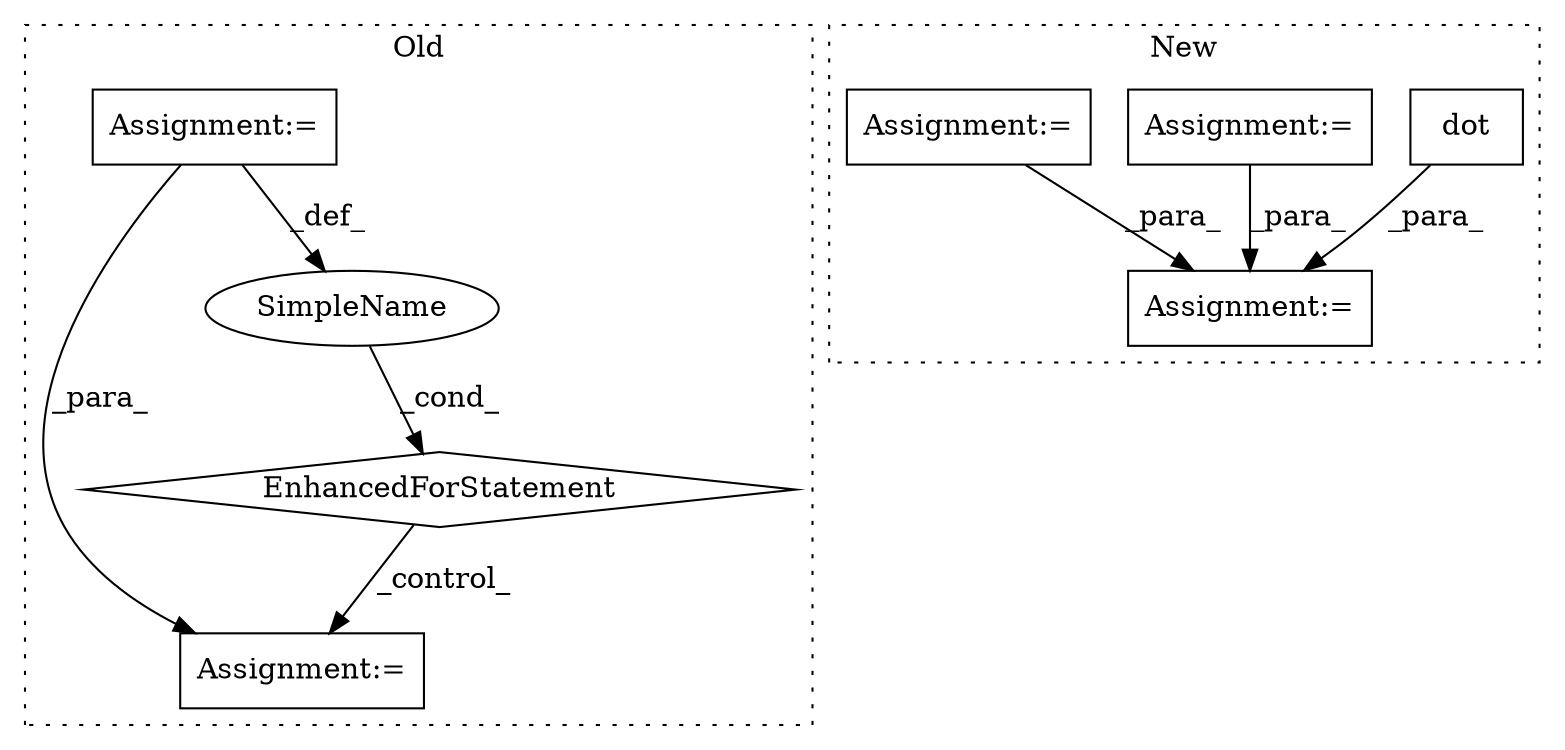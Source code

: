 digraph G {
subgraph cluster0 {
1 [label="EnhancedForStatement" a="70" s="3693,3780" l="57,2" shape="diamond"];
3 [label="Assignment:=" a="7" s="3693,3780" l="57,2" shape="box"];
4 [label="Assignment:=" a="7" s="3823" l="1" shape="box"];
5 [label="SimpleName" a="42" s="3754" l="5" shape="ellipse"];
label = "Old";
style="dotted";
}
subgraph cluster1 {
2 [label="dot" a="32" s="3433,3445" l="4,1" shape="box"];
6 [label="Assignment:=" a="7" s="3898" l="1" shape="box"];
7 [label="Assignment:=" a="7" s="3315" l="1" shape="box"];
8 [label="Assignment:=" a="7" s="3108" l="1" shape="box"];
label = "New";
style="dotted";
}
1 -> 4 [label="_control_"];
2 -> 6 [label="_para_"];
3 -> 4 [label="_para_"];
3 -> 5 [label="_def_"];
5 -> 1 [label="_cond_"];
7 -> 6 [label="_para_"];
8 -> 6 [label="_para_"];
}